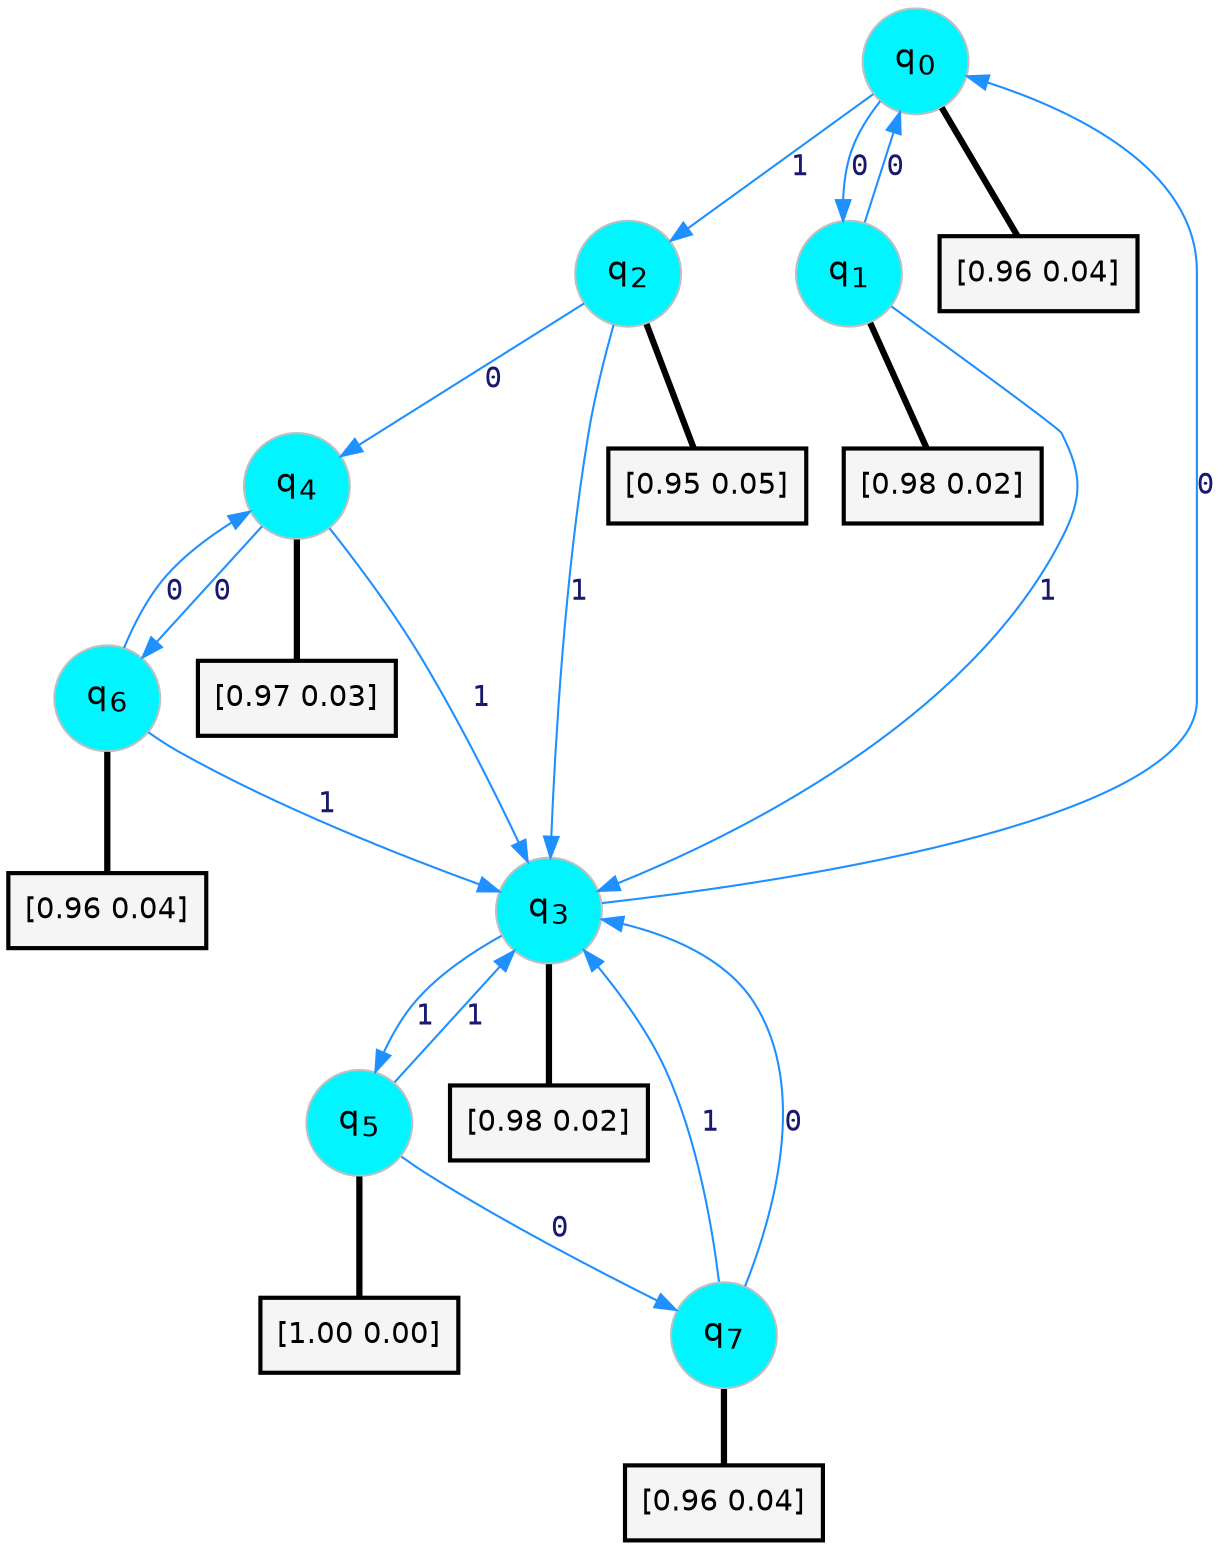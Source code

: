 digraph G {
graph [
bgcolor=transparent, dpi=300, rankdir=TD, size="40,25"];
node [
color=gray, fillcolor=turquoise1, fontcolor=black, fontname=Helvetica, fontsize=16, fontweight=bold, shape=circle, style=filled];
edge [
arrowsize=1, color=dodgerblue1, fontcolor=midnightblue, fontname=courier, fontweight=bold, penwidth=1, style=solid, weight=20];
0[label=<q<SUB>0</SUB>>];
1[label=<q<SUB>1</SUB>>];
2[label=<q<SUB>2</SUB>>];
3[label=<q<SUB>3</SUB>>];
4[label=<q<SUB>4</SUB>>];
5[label=<q<SUB>5</SUB>>];
6[label=<q<SUB>6</SUB>>];
7[label=<q<SUB>7</SUB>>];
8[label="[0.96 0.04]", shape=box,fontcolor=black, fontname=Helvetica, fontsize=14, penwidth=2, fillcolor=whitesmoke,color=black];
9[label="[0.98 0.02]", shape=box,fontcolor=black, fontname=Helvetica, fontsize=14, penwidth=2, fillcolor=whitesmoke,color=black];
10[label="[0.95 0.05]", shape=box,fontcolor=black, fontname=Helvetica, fontsize=14, penwidth=2, fillcolor=whitesmoke,color=black];
11[label="[0.98 0.02]", shape=box,fontcolor=black, fontname=Helvetica, fontsize=14, penwidth=2, fillcolor=whitesmoke,color=black];
12[label="[0.97 0.03]", shape=box,fontcolor=black, fontname=Helvetica, fontsize=14, penwidth=2, fillcolor=whitesmoke,color=black];
13[label="[1.00 0.00]", shape=box,fontcolor=black, fontname=Helvetica, fontsize=14, penwidth=2, fillcolor=whitesmoke,color=black];
14[label="[0.96 0.04]", shape=box,fontcolor=black, fontname=Helvetica, fontsize=14, penwidth=2, fillcolor=whitesmoke,color=black];
15[label="[0.96 0.04]", shape=box,fontcolor=black, fontname=Helvetica, fontsize=14, penwidth=2, fillcolor=whitesmoke,color=black];
0->1 [label=0];
0->2 [label=1];
0->8 [arrowhead=none, penwidth=3,color=black];
1->0 [label=0];
1->3 [label=1];
1->9 [arrowhead=none, penwidth=3,color=black];
2->4 [label=0];
2->3 [label=1];
2->10 [arrowhead=none, penwidth=3,color=black];
3->0 [label=0];
3->5 [label=1];
3->11 [arrowhead=none, penwidth=3,color=black];
4->6 [label=0];
4->3 [label=1];
4->12 [arrowhead=none, penwidth=3,color=black];
5->7 [label=0];
5->3 [label=1];
5->13 [arrowhead=none, penwidth=3,color=black];
6->4 [label=0];
6->3 [label=1];
6->14 [arrowhead=none, penwidth=3,color=black];
7->3 [label=0];
7->3 [label=1];
7->15 [arrowhead=none, penwidth=3,color=black];
}
